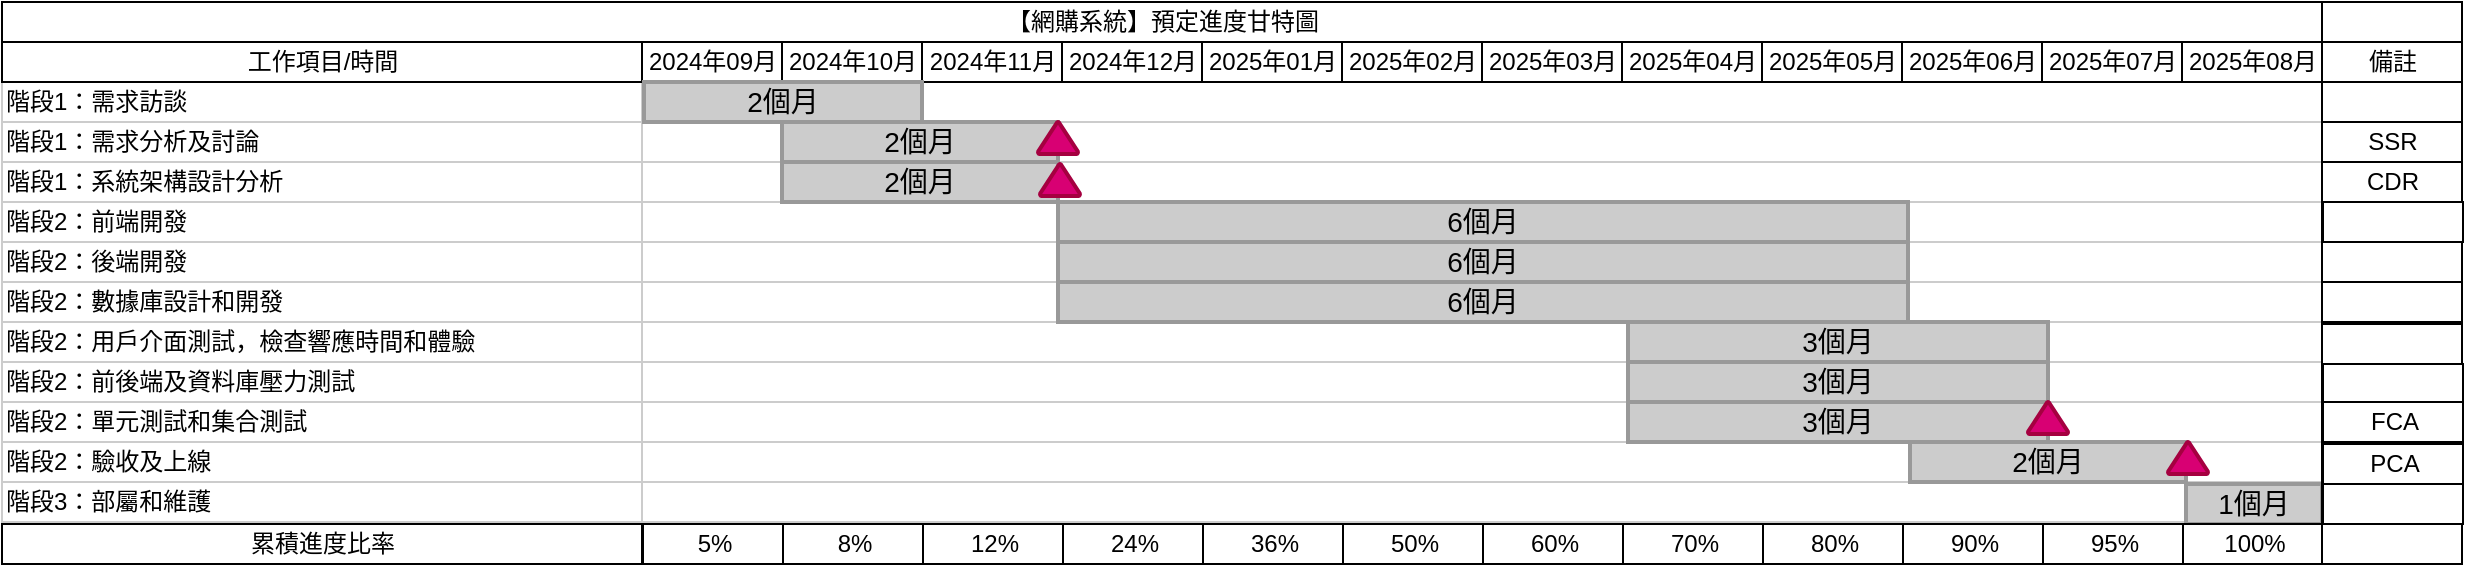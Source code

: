 <mxfile version="24.0.4" type="device">
  <diagram name="Page-1" id="fc2ac565-0d4e-3f0d-88b0-a54af1634ed7">
    <mxGraphModel dx="454" dy="292" grid="1" gridSize="10" guides="1" tooltips="1" connect="0" arrows="1" fold="1" page="1" pageScale="1.5" pageWidth="1169" pageHeight="827" background="none" math="0" shadow="0">
      <root>
        <mxCell id="0" style=";html=1;" />
        <mxCell id="1" style=";html=1;" parent="0" />
        <mxCell id="75" value="階段1：需求訪談" style="align=left;strokeColor=#CCCCCC;html=1;" parent="1" vertex="1">
          <mxGeometry x="297.0" y="150.0" width="320.0" height="20.0" as="geometry" />
        </mxCell>
        <mxCell id="80" value="階段1：需求分析及討論" style="align=left;strokeColor=#CCCCCC;html=1;" parent="1" vertex="1">
          <mxGeometry x="297" y="170.0" width="320" height="20" as="geometry" />
        </mxCell>
        <mxCell id="85" value="階段1：系統架構設計分析" style="align=left;strokeColor=#CCCCCC;html=1;" parent="1" vertex="1">
          <mxGeometry x="297.0" y="190.0" width="320.0" height="20" as="geometry" />
        </mxCell>
        <mxCell id="90" value="階段2：前端開發" style="align=left;strokeColor=#CCCCCC;html=1;" parent="1" vertex="1">
          <mxGeometry x="297.0" y="210.0" width="320.0" height="20" as="geometry" />
        </mxCell>
        <mxCell id="95" value="階段2：後端開發" style="align=left;strokeColor=#CCCCCC;html=1;" parent="1" vertex="1">
          <mxGeometry x="297.0" y="230.0" width="320.0" height="20" as="geometry" />
        </mxCell>
        <mxCell id="100" value="階段2：數據庫設計和開發" style="align=left;strokeColor=#CCCCCC;html=1;" parent="1" vertex="1">
          <mxGeometry x="297.0" y="250.0" width="320.0" height="20" as="geometry" />
        </mxCell>
        <mxCell id="2" value="工作項目/時間" style="strokeWidth=1;fontStyle=0;html=1;" parent="1" vertex="1">
          <mxGeometry x="297" y="130" width="320" height="20" as="geometry" />
        </mxCell>
        <mxCell id="67c90442a009f359-289" value="階段2：用戶介面測試，檢查響應時間和體驗" style="align=left;strokeColor=#CCCCCC;html=1;" parent="1" vertex="1">
          <mxGeometry x="297.0" y="270.0" width="320.0" height="20" as="geometry" />
        </mxCell>
        <mxCell id="67c90442a009f359-290" value="階段3：部屬和維護" style="align=left;strokeColor=#CCCCCC;html=1;" parent="1" vertex="1">
          <mxGeometry x="297.0" y="350.0" width="320.0" height="20" as="geometry" />
        </mxCell>
        <mxCell id="67c90442a009f359-291" value="" style="align=left;strokeColor=#CCCCCC;html=1;" parent="1" vertex="1">
          <mxGeometry x="617" y="150" width="840" height="20" as="geometry" />
        </mxCell>
        <mxCell id="4" value="2024年09月" style="strokeWidth=1;fontStyle=0;html=1;" parent="1" vertex="1">
          <mxGeometry x="617" y="130" width="70" height="20" as="geometry" />
        </mxCell>
        <mxCell id="67c90442a009f359-278" value="2024年10月" style="strokeWidth=1;fontStyle=0;html=1;" parent="1" vertex="1">
          <mxGeometry x="687" y="130" width="70" height="20" as="geometry" />
        </mxCell>
        <mxCell id="67c90442a009f359-279" value="2024年11月" style="strokeWidth=1;fontStyle=0;html=1;" parent="1" vertex="1">
          <mxGeometry x="757" y="130" width="70" height="20" as="geometry" />
        </mxCell>
        <mxCell id="67c90442a009f359-280" value="2024年12月" style="strokeWidth=1;fontStyle=0;html=1;" parent="1" vertex="1">
          <mxGeometry x="827" y="130" width="70" height="20" as="geometry" />
        </mxCell>
        <mxCell id="67c90442a009f359-281" value="2025年01月" style="strokeWidth=1;fontStyle=0;html=1;" parent="1" vertex="1">
          <mxGeometry x="897" y="130" width="70" height="20" as="geometry" />
        </mxCell>
        <mxCell id="67c90442a009f359-282" value="2025年02月" style="strokeWidth=1;fontStyle=0;html=1;" parent="1" vertex="1">
          <mxGeometry x="967" y="130" width="70" height="20" as="geometry" />
        </mxCell>
        <mxCell id="67c90442a009f359-283" value="2025年03月" style="strokeWidth=1;fontStyle=0;html=1;" parent="1" vertex="1">
          <mxGeometry x="1037" y="130" width="70" height="20" as="geometry" />
        </mxCell>
        <mxCell id="67c90442a009f359-284" value="2025年04月" style="strokeWidth=1;fontStyle=0;html=1;" parent="1" vertex="1">
          <mxGeometry x="1107" y="130" width="70" height="20" as="geometry" />
        </mxCell>
        <mxCell id="67c90442a009f359-285" value="2025年05月" style="strokeWidth=1;fontStyle=0;html=1;" parent="1" vertex="1">
          <mxGeometry x="1177" y="130" width="70" height="20" as="geometry" />
        </mxCell>
        <mxCell id="67c90442a009f359-286" value="2025年06月" style="strokeWidth=1;fontStyle=0;html=1;" parent="1" vertex="1">
          <mxGeometry x="1247" y="130" width="70" height="20" as="geometry" />
        </mxCell>
        <mxCell id="67c90442a009f359-287" value="2025年07月" style="strokeWidth=1;fontStyle=0;html=1;" parent="1" vertex="1">
          <mxGeometry x="1317" y="130" width="70" height="20" as="geometry" />
        </mxCell>
        <mxCell id="67c90442a009f359-288" value="2025年08月" style="strokeWidth=1;fontStyle=0;html=1;" parent="1" vertex="1">
          <mxGeometry x="1387" y="130" width="70" height="20" as="geometry" />
        </mxCell>
        <mxCell id="67c90442a009f359-292" value="" style="align=left;strokeColor=#CCCCCC;html=1;" parent="1" vertex="1">
          <mxGeometry x="617" y="170" width="840" height="20" as="geometry" />
        </mxCell>
        <mxCell id="67c90442a009f359-293" value="" style="align=left;strokeColor=#CCCCCC;html=1;" parent="1" vertex="1">
          <mxGeometry x="617" y="190" width="840" height="20" as="geometry" />
        </mxCell>
        <mxCell id="67c90442a009f359-294" value="" style="align=left;strokeColor=#CCCCCC;html=1;" parent="1" vertex="1">
          <mxGeometry x="617" y="210" width="840" height="20" as="geometry" />
        </mxCell>
        <mxCell id="67c90442a009f359-295" value="" style="align=left;strokeColor=#CCCCCC;html=1;" parent="1" vertex="1">
          <mxGeometry x="617" y="230" width="840" height="20" as="geometry" />
        </mxCell>
        <mxCell id="67c90442a009f359-296" value="" style="align=left;strokeColor=#CCCCCC;html=1;" parent="1" vertex="1">
          <mxGeometry x="617" y="250" width="840" height="20" as="geometry" />
        </mxCell>
        <mxCell id="67c90442a009f359-297" value="" style="align=left;strokeColor=#CCCCCC;html=1;" parent="1" vertex="1">
          <mxGeometry x="617" y="270" width="840" height="20" as="geometry" />
        </mxCell>
        <mxCell id="67c90442a009f359-298" value="" style="align=left;strokeColor=#CCCCCC;html=1;" parent="1" vertex="1">
          <mxGeometry x="617" y="350" width="840" height="20" as="geometry" />
        </mxCell>
        <mxCell id="67c90442a009f359-302" value="6個月" style="whiteSpace=wrap;html=1;strokeWidth=2;fillColor=#CCCCCC;gradientColor=none;fontSize=14;align=center;strokeColor=#999999;" parent="1" vertex="1">
          <mxGeometry x="825" y="210" width="425" height="20" as="geometry" />
        </mxCell>
        <mxCell id="A9UB_X8AhFoC9UPcY8sv-102" value="【&lt;span style=&quot;background-color: initial;&quot;&gt;網購系統】&lt;/span&gt;&lt;span style=&quot;background-color: initial;&quot;&gt;預定進度甘特圖&lt;/span&gt;" style="strokeWidth=1;fontStyle=0;html=1;" parent="1" vertex="1">
          <mxGeometry x="297" y="110" width="1160" height="20" as="geometry" />
        </mxCell>
        <mxCell id="A9UB_X8AhFoC9UPcY8sv-104" value="階段2：前後端及資料庫壓力測試" style="align=left;strokeColor=#CCCCCC;html=1;" parent="1" vertex="1">
          <mxGeometry x="297.0" y="290.0" width="320.0" height="20" as="geometry" />
        </mxCell>
        <mxCell id="A9UB_X8AhFoC9UPcY8sv-106" value="階段2：單元測試和集合測試" style="align=left;strokeColor=#CCCCCC;html=1;" parent="1" vertex="1">
          <mxGeometry x="297.0" y="310.0" width="320.0" height="20" as="geometry" />
        </mxCell>
        <mxCell id="A9UB_X8AhFoC9UPcY8sv-107" value="" style="align=left;strokeColor=#CCCCCC;html=1;" parent="1" vertex="1">
          <mxGeometry x="617" y="310" width="840" height="20" as="geometry" />
        </mxCell>
        <mxCell id="A9UB_X8AhFoC9UPcY8sv-109" value="階段2：驗收及上線" style="align=left;strokeColor=#CCCCCC;html=1;" parent="1" vertex="1">
          <mxGeometry x="297.0" y="330.0" width="320.0" height="20" as="geometry" />
        </mxCell>
        <mxCell id="A9UB_X8AhFoC9UPcY8sv-110" value="" style="align=left;strokeColor=#CCCCCC;html=1;" parent="1" vertex="1">
          <mxGeometry x="617" y="330" width="840" height="20" as="geometry" />
        </mxCell>
        <mxCell id="A9UB_X8AhFoC9UPcY8sv-112" value="1個月" style="whiteSpace=wrap;html=1;strokeWidth=2;fillColor=#CCCCCC;gradientColor=none;fontSize=14;align=center;strokeColor=#999999;" parent="1" vertex="1">
          <mxGeometry x="1389" y="351" width="68" height="20" as="geometry" />
        </mxCell>
        <mxCell id="A9UB_X8AhFoC9UPcY8sv-114" value="2個月" style="whiteSpace=wrap;html=1;strokeWidth=2;fillColor=#CCCCCC;gradientColor=none;fontSize=14;align=center;strokeColor=#999999;" parent="1" vertex="1">
          <mxGeometry x="618" y="150" width="139" height="20" as="geometry" />
        </mxCell>
        <mxCell id="A9UB_X8AhFoC9UPcY8sv-115" value="2個月" style="whiteSpace=wrap;html=1;strokeWidth=2;fillColor=#CCCCCC;gradientColor=none;fontSize=14;align=center;strokeColor=#999999;" parent="1" vertex="1">
          <mxGeometry x="687" y="170" width="138" height="20" as="geometry" />
        </mxCell>
        <mxCell id="A9UB_X8AhFoC9UPcY8sv-117" value="2個月" style="whiteSpace=wrap;html=1;strokeWidth=2;fillColor=#CCCCCC;gradientColor=none;fontSize=14;align=center;strokeColor=#999999;" parent="1" vertex="1">
          <mxGeometry x="687" y="190" width="138" height="20" as="geometry" />
        </mxCell>
        <mxCell id="A9UB_X8AhFoC9UPcY8sv-119" value="" style="align=left;strokeColor=#CCCCCC;html=1;" parent="1" vertex="1">
          <mxGeometry x="617" y="290" width="840" height="20" as="geometry" />
        </mxCell>
        <mxCell id="A9UB_X8AhFoC9UPcY8sv-120" value="6個月" style="whiteSpace=wrap;html=1;strokeWidth=2;fillColor=#CCCCCC;gradientColor=none;fontSize=14;align=center;strokeColor=#999999;" parent="1" vertex="1">
          <mxGeometry x="825" y="230" width="425" height="20" as="geometry" />
        </mxCell>
        <mxCell id="A9UB_X8AhFoC9UPcY8sv-121" value="6個月" style="whiteSpace=wrap;html=1;strokeWidth=2;fillColor=#CCCCCC;gradientColor=none;fontSize=14;align=center;strokeColor=#999999;" parent="1" vertex="1">
          <mxGeometry x="825" y="250" width="425" height="20" as="geometry" />
        </mxCell>
        <mxCell id="A9UB_X8AhFoC9UPcY8sv-122" value="3個月" style="whiteSpace=wrap;html=1;strokeWidth=2;fillColor=#CCCCCC;gradientColor=none;fontSize=14;align=center;strokeColor=#999999;" parent="1" vertex="1">
          <mxGeometry x="1110" y="270" width="210" height="20" as="geometry" />
        </mxCell>
        <mxCell id="A9UB_X8AhFoC9UPcY8sv-124" value="3個月" style="whiteSpace=wrap;html=1;strokeWidth=2;fillColor=#CCCCCC;gradientColor=none;fontSize=14;align=center;strokeColor=#999999;" parent="1" vertex="1">
          <mxGeometry x="1110" y="290" width="210" height="20" as="geometry" />
        </mxCell>
        <mxCell id="A9UB_X8AhFoC9UPcY8sv-125" value="3個月" style="whiteSpace=wrap;html=1;strokeWidth=2;fillColor=#CCCCCC;gradientColor=none;fontSize=14;align=center;strokeColor=#999999;" parent="1" vertex="1">
          <mxGeometry x="1110" y="310" width="210" height="20" as="geometry" />
        </mxCell>
        <mxCell id="A9UB_X8AhFoC9UPcY8sv-127" value="2個月" style="whiteSpace=wrap;html=1;strokeWidth=2;fillColor=#CCCCCC;gradientColor=none;fontSize=14;align=center;strokeColor=#999999;" parent="1" vertex="1">
          <mxGeometry x="1251" y="330" width="138" height="20" as="geometry" />
        </mxCell>
        <mxCell id="Q_dIc9S3RE-M41xIQzDx-101" value="累積進度比率" style="strokeWidth=1;fontStyle=0;html=1;" vertex="1" parent="1">
          <mxGeometry x="297" y="371" width="320" height="20" as="geometry" />
        </mxCell>
        <mxCell id="Q_dIc9S3RE-M41xIQzDx-102" value="5%" style="strokeWidth=1;fontStyle=0;html=1;" vertex="1" parent="1">
          <mxGeometry x="617.5" y="371" width="70" height="20" as="geometry" />
        </mxCell>
        <mxCell id="Q_dIc9S3RE-M41xIQzDx-103" value="8%" style="strokeWidth=1;fontStyle=0;html=1;" vertex="1" parent="1">
          <mxGeometry x="687.5" y="371" width="70" height="20" as="geometry" />
        </mxCell>
        <mxCell id="Q_dIc9S3RE-M41xIQzDx-104" value="12%" style="strokeWidth=1;fontStyle=0;html=1;" vertex="1" parent="1">
          <mxGeometry x="757.5" y="371" width="70" height="20" as="geometry" />
        </mxCell>
        <mxCell id="Q_dIc9S3RE-M41xIQzDx-105" value="24%" style="strokeWidth=1;fontStyle=0;html=1;" vertex="1" parent="1">
          <mxGeometry x="827.5" y="371" width="70" height="20" as="geometry" />
        </mxCell>
        <mxCell id="Q_dIc9S3RE-M41xIQzDx-106" value="36%" style="strokeWidth=1;fontStyle=0;html=1;" vertex="1" parent="1">
          <mxGeometry x="897.5" y="371" width="70" height="20" as="geometry" />
        </mxCell>
        <mxCell id="Q_dIc9S3RE-M41xIQzDx-107" value="50%" style="strokeWidth=1;fontStyle=0;html=1;" vertex="1" parent="1">
          <mxGeometry x="967.5" y="371" width="70" height="20" as="geometry" />
        </mxCell>
        <mxCell id="Q_dIc9S3RE-M41xIQzDx-108" value="60%" style="strokeWidth=1;fontStyle=0;html=1;" vertex="1" parent="1">
          <mxGeometry x="1037.5" y="371" width="70" height="20" as="geometry" />
        </mxCell>
        <mxCell id="Q_dIc9S3RE-M41xIQzDx-109" value="70%" style="strokeWidth=1;fontStyle=0;html=1;" vertex="1" parent="1">
          <mxGeometry x="1107.5" y="371" width="70" height="20" as="geometry" />
        </mxCell>
        <mxCell id="Q_dIc9S3RE-M41xIQzDx-110" value="80%" style="strokeWidth=1;fontStyle=0;html=1;" vertex="1" parent="1">
          <mxGeometry x="1177.5" y="371" width="70" height="20" as="geometry" />
        </mxCell>
        <mxCell id="Q_dIc9S3RE-M41xIQzDx-111" value="90%" style="strokeWidth=1;fontStyle=0;html=1;" vertex="1" parent="1">
          <mxGeometry x="1247.5" y="371" width="70" height="20" as="geometry" />
        </mxCell>
        <mxCell id="Q_dIc9S3RE-M41xIQzDx-112" value="95%" style="strokeWidth=1;fontStyle=0;html=1;" vertex="1" parent="1">
          <mxGeometry x="1317.5" y="371" width="70" height="20" as="geometry" />
        </mxCell>
        <mxCell id="Q_dIc9S3RE-M41xIQzDx-113" value="100%" style="strokeWidth=1;fontStyle=0;html=1;" vertex="1" parent="1">
          <mxGeometry x="1387.5" y="371" width="70" height="20" as="geometry" />
        </mxCell>
        <mxCell id="Q_dIc9S3RE-M41xIQzDx-114" value="" style="strokeWidth=2;html=1;shape=mxgraph.flowchart.extract_or_measurement;whiteSpace=wrap;fillColor=#d80073;fontColor=#ffffff;strokeColor=#A50040;" vertex="1" parent="1">
          <mxGeometry x="815" y="170" width="20" height="16" as="geometry" />
        </mxCell>
        <mxCell id="Q_dIc9S3RE-M41xIQzDx-117" value="" style="strokeWidth=1;fontStyle=0;html=1;" vertex="1" parent="1">
          <mxGeometry x="1457" y="110" width="70" height="281" as="geometry" />
        </mxCell>
        <mxCell id="Q_dIc9S3RE-M41xIQzDx-118" value="備註" style="strokeWidth=1;fontStyle=0;html=1;" vertex="1" parent="1">
          <mxGeometry x="1457" y="130" width="70" height="20" as="geometry" />
        </mxCell>
        <mxCell id="Q_dIc9S3RE-M41xIQzDx-119" value="" style="strokeWidth=1;fontStyle=0;html=1;" vertex="1" parent="1">
          <mxGeometry x="1457" y="150" width="70" height="20" as="geometry" />
        </mxCell>
        <mxCell id="Q_dIc9S3RE-M41xIQzDx-120" value="SSR" style="strokeWidth=1;fontStyle=0;html=1;" vertex="1" parent="1">
          <mxGeometry x="1457" y="170" width="70" height="20" as="geometry" />
        </mxCell>
        <mxCell id="Q_dIc9S3RE-M41xIQzDx-121" value="CDR" style="strokeWidth=1;fontStyle=0;html=1;" vertex="1" parent="1">
          <mxGeometry x="1457" y="190" width="70" height="20" as="geometry" />
        </mxCell>
        <mxCell id="Q_dIc9S3RE-M41xIQzDx-122" value="" style="strokeWidth=1;fontStyle=0;html=1;" vertex="1" parent="1">
          <mxGeometry x="1457.5" y="210" width="70" height="20" as="geometry" />
        </mxCell>
        <mxCell id="Q_dIc9S3RE-M41xIQzDx-123" value="" style="strokeWidth=1;fontStyle=0;html=1;" vertex="1" parent="1">
          <mxGeometry x="1457" y="230" width="70" height="20" as="geometry" />
        </mxCell>
        <mxCell id="Q_dIc9S3RE-M41xIQzDx-124" value="" style="strokeWidth=1;fontStyle=0;html=1;" vertex="1" parent="1">
          <mxGeometry x="1457" y="250" width="70" height="20" as="geometry" />
        </mxCell>
        <mxCell id="Q_dIc9S3RE-M41xIQzDx-125" value="" style="strokeWidth=1;fontStyle=0;html=1;" vertex="1" parent="1">
          <mxGeometry x="1457" y="271" width="70" height="20" as="geometry" />
        </mxCell>
        <mxCell id="Q_dIc9S3RE-M41xIQzDx-126" value="" style="strokeWidth=1;fontStyle=0;html=1;" vertex="1" parent="1">
          <mxGeometry x="1457.5" y="291" width="70" height="20" as="geometry" />
        </mxCell>
        <mxCell id="Q_dIc9S3RE-M41xIQzDx-127" value="FCA" style="strokeWidth=1;fontStyle=0;html=1;" vertex="1" parent="1">
          <mxGeometry x="1457.5" y="310" width="70" height="20" as="geometry" />
        </mxCell>
        <mxCell id="Q_dIc9S3RE-M41xIQzDx-128" value="PCA" style="strokeWidth=1;fontStyle=0;html=1;" vertex="1" parent="1">
          <mxGeometry x="1457.5" y="331" width="70" height="20" as="geometry" />
        </mxCell>
        <mxCell id="Q_dIc9S3RE-M41xIQzDx-129" value="" style="strokeWidth=1;fontStyle=0;html=1;" vertex="1" parent="1">
          <mxGeometry x="1457.5" y="351" width="70" height="20" as="geometry" />
        </mxCell>
        <mxCell id="Q_dIc9S3RE-M41xIQzDx-134" value="" style="strokeWidth=2;html=1;shape=mxgraph.flowchart.extract_or_measurement;whiteSpace=wrap;fillColor=#d80073;fontColor=#ffffff;strokeColor=#A50040;" vertex="1" parent="1">
          <mxGeometry x="816" y="191" width="20" height="16" as="geometry" />
        </mxCell>
        <mxCell id="Q_dIc9S3RE-M41xIQzDx-135" value="" style="strokeWidth=2;html=1;shape=mxgraph.flowchart.extract_or_measurement;whiteSpace=wrap;fillColor=#d80073;fontColor=#ffffff;strokeColor=#A50040;" vertex="1" parent="1">
          <mxGeometry x="1310" y="310" width="20" height="16" as="geometry" />
        </mxCell>
        <mxCell id="Q_dIc9S3RE-M41xIQzDx-136" value="" style="strokeWidth=2;html=1;shape=mxgraph.flowchart.extract_or_measurement;whiteSpace=wrap;fillColor=#d80073;fontColor=#ffffff;strokeColor=#A50040;" vertex="1" parent="1">
          <mxGeometry x="1380" y="330" width="20" height="16" as="geometry" />
        </mxCell>
      </root>
    </mxGraphModel>
  </diagram>
</mxfile>
